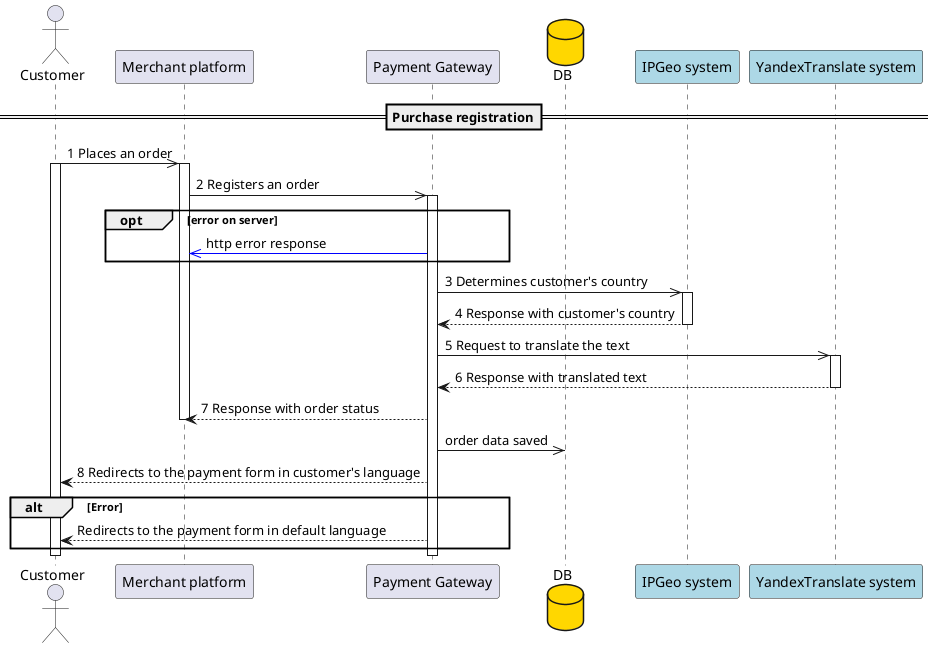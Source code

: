 @startuml


==Purchase registration==

actor "Customer" as A
participant "Merchant platform" as B
participant "Payment Gateway" as C
database DB  #gold
participant "IPGeo system" as I #lightblue
participant "YandexTranslate system" as II #lightblue



"A" ->> "B": 1 Places an order
Activate A
Activate B
"B" ->> "C": 2 Registers an order
Activate C
opt error on server
"B" <<-[#blue] "C": http error response
end
"C" ->> "I": 3 Determines customer's country
Activate I
"C" <-- "I": 4 Response with customer's country
Deactivate I
"C" ->> "II": 5 Request to translate the text
Activate II
"C" <-- "II": 6 Response with translated text
Deactivate II
"B" <-- "C": 7 Response with order status
Deactivate B
"C" ->> DB: order data saved
"A" <-- "C": 8 Redirects to the payment form in customer's language
alt Error
"A" <-- "C": Redirects to the payment form in default language
end
Deactivate A
Deactivate C


@enduml

